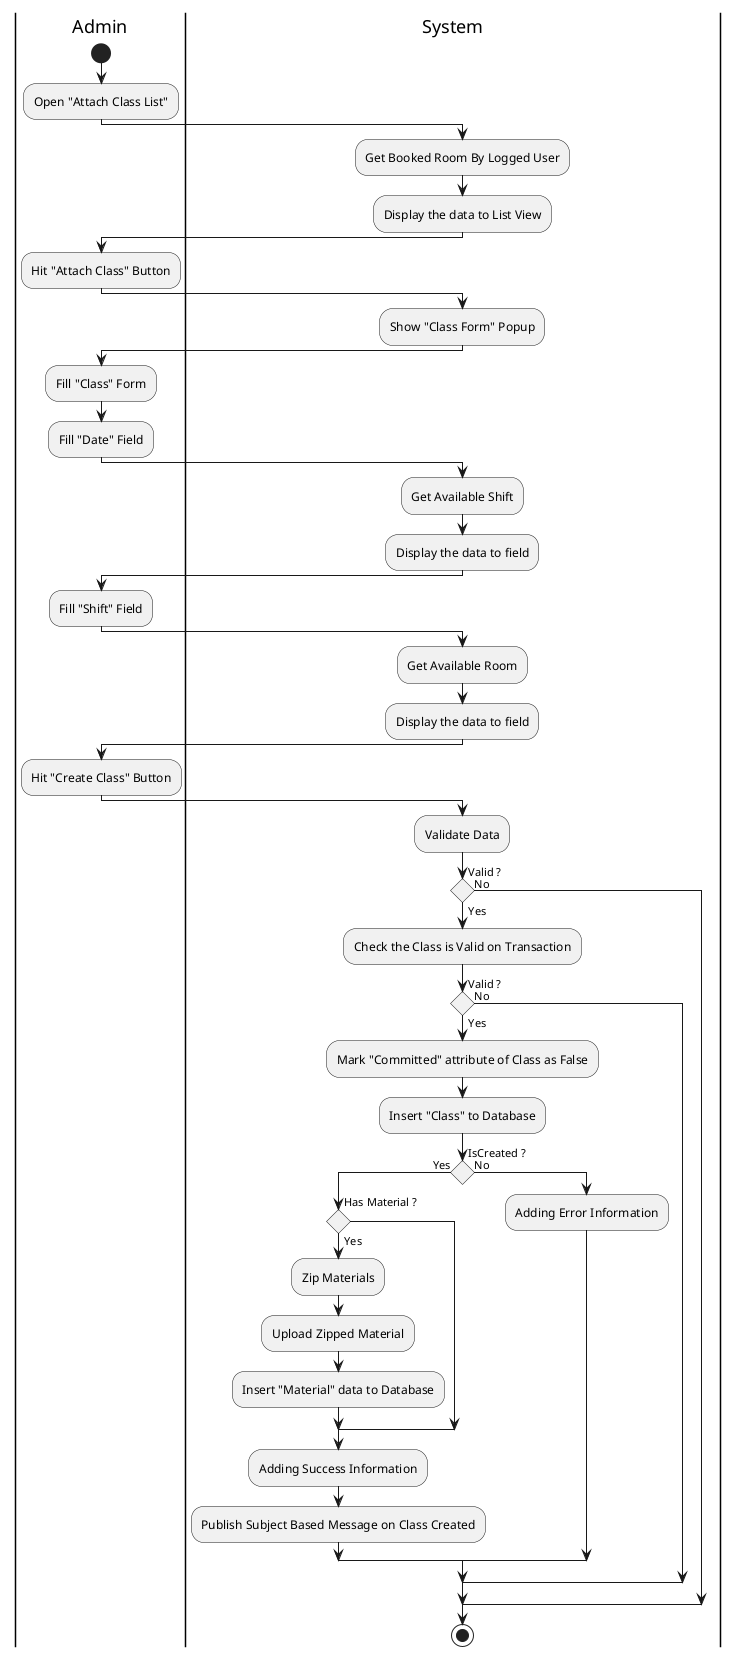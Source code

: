 @startuml BookingClass

skinparam ConditionEndStyle hline
skinparam conditionStyle diamond
skinparam Monochrome true
skinparam Shadowing false

|Admin|
start
:Open "Attach Class List";

|System|
:Get Booked Room By Logged User;
:Display the data to List View;

|Admin|
:Hit "Attach Class" Button;

|System|
:Show "Class Form" Popup;

|Admin|
:Fill "Class" Form;
:Fill "Date" Field;

|System|
:Get Available Shift;
:Display the data to field;

|Admin|
:Fill "Shift" Field;

|System|
:Get Available Room;
:Display the data to field;

|Admin|
:Hit "Create Class" Button;

|System|
:Validate Data;

if (Valid ?) then (Yes)
    :Check the Class is Valid on Transaction;

    if (Valid ?) then (Yes)
        :Mark "Committed" attribute of Class as False;
        :Insert "Class" to Database;
        if (IsCreated ?) then (Yes)
            if (Has Material ?) then (Yes)
                :Zip Materials;
                :Upload Zipped Material;
                :Insert "Material" data to Database;
            endif
            :Adding Success Information;
            :Publish Subject Based Message on Class Created;
        else (No)
            :Adding Error Information;
        endif
    else (No)
    endif
else (No)
endif

stop

@enduml